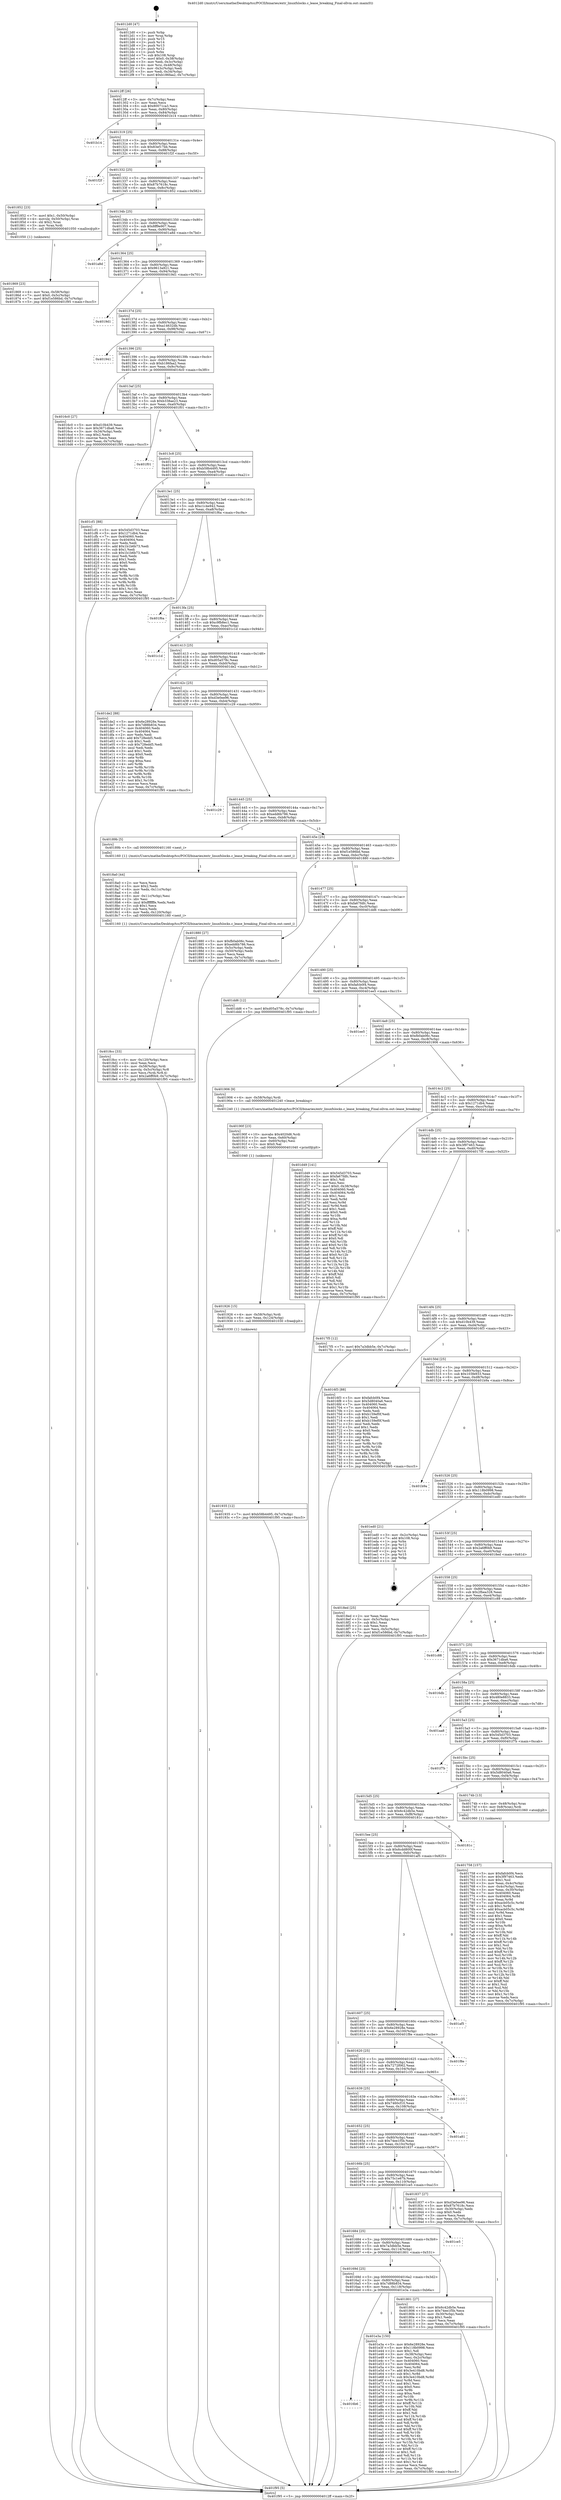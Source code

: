 digraph "0x4012d0" {
  label = "0x4012d0 (/mnt/c/Users/mathe/Desktop/tcc/POCII/binaries/extr_linuxfslocks.c_lease_breaking_Final-ollvm.out::main(0))"
  labelloc = "t"
  node[shape=record]

  Entry [label="",width=0.3,height=0.3,shape=circle,fillcolor=black,style=filled]
  "0x4012ff" [label="{
     0x4012ff [26]\l
     | [instrs]\l
     &nbsp;&nbsp;0x4012ff \<+3\>: mov -0x7c(%rbp),%eax\l
     &nbsp;&nbsp;0x401302 \<+2\>: mov %eax,%ecx\l
     &nbsp;&nbsp;0x401304 \<+6\>: sub $0x80071ca3,%ecx\l
     &nbsp;&nbsp;0x40130a \<+3\>: mov %eax,-0x80(%rbp)\l
     &nbsp;&nbsp;0x40130d \<+6\>: mov %ecx,-0x84(%rbp)\l
     &nbsp;&nbsp;0x401313 \<+6\>: je 0000000000401b14 \<main+0x844\>\l
  }"]
  "0x401b14" [label="{
     0x401b14\l
  }", style=dashed]
  "0x401319" [label="{
     0x401319 [25]\l
     | [instrs]\l
     &nbsp;&nbsp;0x401319 \<+5\>: jmp 000000000040131e \<main+0x4e\>\l
     &nbsp;&nbsp;0x40131e \<+3\>: mov -0x80(%rbp),%eax\l
     &nbsp;&nbsp;0x401321 \<+5\>: sub $0x83ef17bb,%eax\l
     &nbsp;&nbsp;0x401326 \<+6\>: mov %eax,-0x88(%rbp)\l
     &nbsp;&nbsp;0x40132c \<+6\>: je 0000000000401f2f \<main+0xc5f\>\l
  }"]
  Exit [label="",width=0.3,height=0.3,shape=circle,fillcolor=black,style=filled,peripheries=2]
  "0x401f2f" [label="{
     0x401f2f\l
  }", style=dashed]
  "0x401332" [label="{
     0x401332 [25]\l
     | [instrs]\l
     &nbsp;&nbsp;0x401332 \<+5\>: jmp 0000000000401337 \<main+0x67\>\l
     &nbsp;&nbsp;0x401337 \<+3\>: mov -0x80(%rbp),%eax\l
     &nbsp;&nbsp;0x40133a \<+5\>: sub $0x87b7618c,%eax\l
     &nbsp;&nbsp;0x40133f \<+6\>: mov %eax,-0x8c(%rbp)\l
     &nbsp;&nbsp;0x401345 \<+6\>: je 0000000000401852 \<main+0x582\>\l
  }"]
  "0x4016b6" [label="{
     0x4016b6\l
  }", style=dashed]
  "0x401852" [label="{
     0x401852 [23]\l
     | [instrs]\l
     &nbsp;&nbsp;0x401852 \<+7\>: movl $0x1,-0x50(%rbp)\l
     &nbsp;&nbsp;0x401859 \<+4\>: movslq -0x50(%rbp),%rax\l
     &nbsp;&nbsp;0x40185d \<+4\>: shl $0x2,%rax\l
     &nbsp;&nbsp;0x401861 \<+3\>: mov %rax,%rdi\l
     &nbsp;&nbsp;0x401864 \<+5\>: call 0000000000401050 \<malloc@plt\>\l
     | [calls]\l
     &nbsp;&nbsp;0x401050 \{1\} (unknown)\l
  }"]
  "0x40134b" [label="{
     0x40134b [25]\l
     | [instrs]\l
     &nbsp;&nbsp;0x40134b \<+5\>: jmp 0000000000401350 \<main+0x80\>\l
     &nbsp;&nbsp;0x401350 \<+3\>: mov -0x80(%rbp),%eax\l
     &nbsp;&nbsp;0x401353 \<+5\>: sub $0x8ff9e907,%eax\l
     &nbsp;&nbsp;0x401358 \<+6\>: mov %eax,-0x90(%rbp)\l
     &nbsp;&nbsp;0x40135e \<+6\>: je 0000000000401a8d \<main+0x7bd\>\l
  }"]
  "0x401e3a" [label="{
     0x401e3a [150]\l
     | [instrs]\l
     &nbsp;&nbsp;0x401e3a \<+5\>: mov $0x6e28928e,%eax\l
     &nbsp;&nbsp;0x401e3f \<+5\>: mov $0x118b0998,%ecx\l
     &nbsp;&nbsp;0x401e44 \<+2\>: mov $0x1,%dl\l
     &nbsp;&nbsp;0x401e46 \<+3\>: mov -0x38(%rbp),%esi\l
     &nbsp;&nbsp;0x401e49 \<+3\>: mov %esi,-0x2c(%rbp)\l
     &nbsp;&nbsp;0x401e4c \<+7\>: mov 0x404060,%esi\l
     &nbsp;&nbsp;0x401e53 \<+7\>: mov 0x404064,%edi\l
     &nbsp;&nbsp;0x401e5a \<+3\>: mov %esi,%r8d\l
     &nbsp;&nbsp;0x401e5d \<+7\>: add $0x3e410bd8,%r8d\l
     &nbsp;&nbsp;0x401e64 \<+4\>: sub $0x1,%r8d\l
     &nbsp;&nbsp;0x401e68 \<+7\>: sub $0x3e410bd8,%r8d\l
     &nbsp;&nbsp;0x401e6f \<+4\>: imul %r8d,%esi\l
     &nbsp;&nbsp;0x401e73 \<+3\>: and $0x1,%esi\l
     &nbsp;&nbsp;0x401e76 \<+3\>: cmp $0x0,%esi\l
     &nbsp;&nbsp;0x401e79 \<+4\>: sete %r9b\l
     &nbsp;&nbsp;0x401e7d \<+3\>: cmp $0xa,%edi\l
     &nbsp;&nbsp;0x401e80 \<+4\>: setl %r10b\l
     &nbsp;&nbsp;0x401e84 \<+3\>: mov %r9b,%r11b\l
     &nbsp;&nbsp;0x401e87 \<+4\>: xor $0xff,%r11b\l
     &nbsp;&nbsp;0x401e8b \<+3\>: mov %r10b,%bl\l
     &nbsp;&nbsp;0x401e8e \<+3\>: xor $0xff,%bl\l
     &nbsp;&nbsp;0x401e91 \<+3\>: xor $0x1,%dl\l
     &nbsp;&nbsp;0x401e94 \<+3\>: mov %r11b,%r14b\l
     &nbsp;&nbsp;0x401e97 \<+4\>: and $0xff,%r14b\l
     &nbsp;&nbsp;0x401e9b \<+3\>: and %dl,%r9b\l
     &nbsp;&nbsp;0x401e9e \<+3\>: mov %bl,%r15b\l
     &nbsp;&nbsp;0x401ea1 \<+4\>: and $0xff,%r15b\l
     &nbsp;&nbsp;0x401ea5 \<+3\>: and %dl,%r10b\l
     &nbsp;&nbsp;0x401ea8 \<+3\>: or %r9b,%r14b\l
     &nbsp;&nbsp;0x401eab \<+3\>: or %r10b,%r15b\l
     &nbsp;&nbsp;0x401eae \<+3\>: xor %r15b,%r14b\l
     &nbsp;&nbsp;0x401eb1 \<+3\>: or %bl,%r11b\l
     &nbsp;&nbsp;0x401eb4 \<+4\>: xor $0xff,%r11b\l
     &nbsp;&nbsp;0x401eb8 \<+3\>: or $0x1,%dl\l
     &nbsp;&nbsp;0x401ebb \<+3\>: and %dl,%r11b\l
     &nbsp;&nbsp;0x401ebe \<+3\>: or %r11b,%r14b\l
     &nbsp;&nbsp;0x401ec1 \<+4\>: test $0x1,%r14b\l
     &nbsp;&nbsp;0x401ec5 \<+3\>: cmovne %ecx,%eax\l
     &nbsp;&nbsp;0x401ec8 \<+3\>: mov %eax,-0x7c(%rbp)\l
     &nbsp;&nbsp;0x401ecb \<+5\>: jmp 0000000000401f95 \<main+0xcc5\>\l
  }"]
  "0x401a8d" [label="{
     0x401a8d\l
  }", style=dashed]
  "0x401364" [label="{
     0x401364 [25]\l
     | [instrs]\l
     &nbsp;&nbsp;0x401364 \<+5\>: jmp 0000000000401369 \<main+0x99\>\l
     &nbsp;&nbsp;0x401369 \<+3\>: mov -0x80(%rbp),%eax\l
     &nbsp;&nbsp;0x40136c \<+5\>: sub $0x9613a921,%eax\l
     &nbsp;&nbsp;0x401371 \<+6\>: mov %eax,-0x94(%rbp)\l
     &nbsp;&nbsp;0x401377 \<+6\>: je 00000000004019d1 \<main+0x701\>\l
  }"]
  "0x401935" [label="{
     0x401935 [12]\l
     | [instrs]\l
     &nbsp;&nbsp;0x401935 \<+7\>: movl $0xb58b4495,-0x7c(%rbp)\l
     &nbsp;&nbsp;0x40193c \<+5\>: jmp 0000000000401f95 \<main+0xcc5\>\l
  }"]
  "0x4019d1" [label="{
     0x4019d1\l
  }", style=dashed]
  "0x40137d" [label="{
     0x40137d [25]\l
     | [instrs]\l
     &nbsp;&nbsp;0x40137d \<+5\>: jmp 0000000000401382 \<main+0xb2\>\l
     &nbsp;&nbsp;0x401382 \<+3\>: mov -0x80(%rbp),%eax\l
     &nbsp;&nbsp;0x401385 \<+5\>: sub $0xa14632db,%eax\l
     &nbsp;&nbsp;0x40138a \<+6\>: mov %eax,-0x98(%rbp)\l
     &nbsp;&nbsp;0x401390 \<+6\>: je 0000000000401941 \<main+0x671\>\l
  }"]
  "0x401926" [label="{
     0x401926 [15]\l
     | [instrs]\l
     &nbsp;&nbsp;0x401926 \<+4\>: mov -0x58(%rbp),%rdi\l
     &nbsp;&nbsp;0x40192a \<+6\>: mov %eax,-0x124(%rbp)\l
     &nbsp;&nbsp;0x401930 \<+5\>: call 0000000000401030 \<free@plt\>\l
     | [calls]\l
     &nbsp;&nbsp;0x401030 \{1\} (unknown)\l
  }"]
  "0x401941" [label="{
     0x401941\l
  }", style=dashed]
  "0x401396" [label="{
     0x401396 [25]\l
     | [instrs]\l
     &nbsp;&nbsp;0x401396 \<+5\>: jmp 000000000040139b \<main+0xcb\>\l
     &nbsp;&nbsp;0x40139b \<+3\>: mov -0x80(%rbp),%eax\l
     &nbsp;&nbsp;0x40139e \<+5\>: sub $0xb186faa2,%eax\l
     &nbsp;&nbsp;0x4013a3 \<+6\>: mov %eax,-0x9c(%rbp)\l
     &nbsp;&nbsp;0x4013a9 \<+6\>: je 00000000004016c0 \<main+0x3f0\>\l
  }"]
  "0x40190f" [label="{
     0x40190f [23]\l
     | [instrs]\l
     &nbsp;&nbsp;0x40190f \<+10\>: movabs $0x4020d6,%rdi\l
     &nbsp;&nbsp;0x401919 \<+3\>: mov %eax,-0x60(%rbp)\l
     &nbsp;&nbsp;0x40191c \<+3\>: mov -0x60(%rbp),%esi\l
     &nbsp;&nbsp;0x40191f \<+2\>: mov $0x0,%al\l
     &nbsp;&nbsp;0x401921 \<+5\>: call 0000000000401040 \<printf@plt\>\l
     | [calls]\l
     &nbsp;&nbsp;0x401040 \{1\} (unknown)\l
  }"]
  "0x4016c0" [label="{
     0x4016c0 [27]\l
     | [instrs]\l
     &nbsp;&nbsp;0x4016c0 \<+5\>: mov $0xd10b439,%eax\l
     &nbsp;&nbsp;0x4016c5 \<+5\>: mov $0x3671dba6,%ecx\l
     &nbsp;&nbsp;0x4016ca \<+3\>: mov -0x34(%rbp),%edx\l
     &nbsp;&nbsp;0x4016cd \<+3\>: cmp $0x2,%edx\l
     &nbsp;&nbsp;0x4016d0 \<+3\>: cmovne %ecx,%eax\l
     &nbsp;&nbsp;0x4016d3 \<+3\>: mov %eax,-0x7c(%rbp)\l
     &nbsp;&nbsp;0x4016d6 \<+5\>: jmp 0000000000401f95 \<main+0xcc5\>\l
  }"]
  "0x4013af" [label="{
     0x4013af [25]\l
     | [instrs]\l
     &nbsp;&nbsp;0x4013af \<+5\>: jmp 00000000004013b4 \<main+0xe4\>\l
     &nbsp;&nbsp;0x4013b4 \<+3\>: mov -0x80(%rbp),%eax\l
     &nbsp;&nbsp;0x4013b7 \<+5\>: sub $0xb338ae23,%eax\l
     &nbsp;&nbsp;0x4013bc \<+6\>: mov %eax,-0xa0(%rbp)\l
     &nbsp;&nbsp;0x4013c2 \<+6\>: je 0000000000401f01 \<main+0xc31\>\l
  }"]
  "0x401f95" [label="{
     0x401f95 [5]\l
     | [instrs]\l
     &nbsp;&nbsp;0x401f95 \<+5\>: jmp 00000000004012ff \<main+0x2f\>\l
  }"]
  "0x4012d0" [label="{
     0x4012d0 [47]\l
     | [instrs]\l
     &nbsp;&nbsp;0x4012d0 \<+1\>: push %rbp\l
     &nbsp;&nbsp;0x4012d1 \<+3\>: mov %rsp,%rbp\l
     &nbsp;&nbsp;0x4012d4 \<+2\>: push %r15\l
     &nbsp;&nbsp;0x4012d6 \<+2\>: push %r14\l
     &nbsp;&nbsp;0x4012d8 \<+2\>: push %r13\l
     &nbsp;&nbsp;0x4012da \<+2\>: push %r12\l
     &nbsp;&nbsp;0x4012dc \<+1\>: push %rbx\l
     &nbsp;&nbsp;0x4012dd \<+7\>: sub $0x108,%rsp\l
     &nbsp;&nbsp;0x4012e4 \<+7\>: movl $0x0,-0x38(%rbp)\l
     &nbsp;&nbsp;0x4012eb \<+3\>: mov %edi,-0x3c(%rbp)\l
     &nbsp;&nbsp;0x4012ee \<+4\>: mov %rsi,-0x48(%rbp)\l
     &nbsp;&nbsp;0x4012f2 \<+3\>: mov -0x3c(%rbp),%edi\l
     &nbsp;&nbsp;0x4012f5 \<+3\>: mov %edi,-0x34(%rbp)\l
     &nbsp;&nbsp;0x4012f8 \<+7\>: movl $0xb186faa2,-0x7c(%rbp)\l
  }"]
  "0x4018cc" [label="{
     0x4018cc [33]\l
     | [instrs]\l
     &nbsp;&nbsp;0x4018cc \<+6\>: mov -0x120(%rbp),%ecx\l
     &nbsp;&nbsp;0x4018d2 \<+3\>: imul %eax,%ecx\l
     &nbsp;&nbsp;0x4018d5 \<+4\>: mov -0x58(%rbp),%rdi\l
     &nbsp;&nbsp;0x4018d9 \<+4\>: movslq -0x5c(%rbp),%r8\l
     &nbsp;&nbsp;0x4018dd \<+4\>: mov %ecx,(%rdi,%r8,4)\l
     &nbsp;&nbsp;0x4018e1 \<+7\>: movl $0x2a6ff0b9,-0x7c(%rbp)\l
     &nbsp;&nbsp;0x4018e8 \<+5\>: jmp 0000000000401f95 \<main+0xcc5\>\l
  }"]
  "0x401f01" [label="{
     0x401f01\l
  }", style=dashed]
  "0x4013c8" [label="{
     0x4013c8 [25]\l
     | [instrs]\l
     &nbsp;&nbsp;0x4013c8 \<+5\>: jmp 00000000004013cd \<main+0xfd\>\l
     &nbsp;&nbsp;0x4013cd \<+3\>: mov -0x80(%rbp),%eax\l
     &nbsp;&nbsp;0x4013d0 \<+5\>: sub $0xb58b4495,%eax\l
     &nbsp;&nbsp;0x4013d5 \<+6\>: mov %eax,-0xa4(%rbp)\l
     &nbsp;&nbsp;0x4013db \<+6\>: je 0000000000401cf1 \<main+0xa21\>\l
  }"]
  "0x4018a0" [label="{
     0x4018a0 [44]\l
     | [instrs]\l
     &nbsp;&nbsp;0x4018a0 \<+2\>: xor %ecx,%ecx\l
     &nbsp;&nbsp;0x4018a2 \<+5\>: mov $0x2,%edx\l
     &nbsp;&nbsp;0x4018a7 \<+6\>: mov %edx,-0x11c(%rbp)\l
     &nbsp;&nbsp;0x4018ad \<+1\>: cltd\l
     &nbsp;&nbsp;0x4018ae \<+6\>: mov -0x11c(%rbp),%esi\l
     &nbsp;&nbsp;0x4018b4 \<+2\>: idiv %esi\l
     &nbsp;&nbsp;0x4018b6 \<+6\>: imul $0xfffffffe,%edx,%edx\l
     &nbsp;&nbsp;0x4018bc \<+3\>: sub $0x1,%ecx\l
     &nbsp;&nbsp;0x4018bf \<+2\>: sub %ecx,%edx\l
     &nbsp;&nbsp;0x4018c1 \<+6\>: mov %edx,-0x120(%rbp)\l
     &nbsp;&nbsp;0x4018c7 \<+5\>: call 0000000000401160 \<next_i\>\l
     | [calls]\l
     &nbsp;&nbsp;0x401160 \{1\} (/mnt/c/Users/mathe/Desktop/tcc/POCII/binaries/extr_linuxfslocks.c_lease_breaking_Final-ollvm.out::next_i)\l
  }"]
  "0x401cf1" [label="{
     0x401cf1 [88]\l
     | [instrs]\l
     &nbsp;&nbsp;0x401cf1 \<+5\>: mov $0x545d3703,%eax\l
     &nbsp;&nbsp;0x401cf6 \<+5\>: mov $0x1271db4,%ecx\l
     &nbsp;&nbsp;0x401cfb \<+7\>: mov 0x404060,%edx\l
     &nbsp;&nbsp;0x401d02 \<+7\>: mov 0x404064,%esi\l
     &nbsp;&nbsp;0x401d09 \<+2\>: mov %edx,%edi\l
     &nbsp;&nbsp;0x401d0b \<+6\>: add $0x1b1b6b73,%edi\l
     &nbsp;&nbsp;0x401d11 \<+3\>: sub $0x1,%edi\l
     &nbsp;&nbsp;0x401d14 \<+6\>: sub $0x1b1b6b73,%edi\l
     &nbsp;&nbsp;0x401d1a \<+3\>: imul %edi,%edx\l
     &nbsp;&nbsp;0x401d1d \<+3\>: and $0x1,%edx\l
     &nbsp;&nbsp;0x401d20 \<+3\>: cmp $0x0,%edx\l
     &nbsp;&nbsp;0x401d23 \<+4\>: sete %r8b\l
     &nbsp;&nbsp;0x401d27 \<+3\>: cmp $0xa,%esi\l
     &nbsp;&nbsp;0x401d2a \<+4\>: setl %r9b\l
     &nbsp;&nbsp;0x401d2e \<+3\>: mov %r8b,%r10b\l
     &nbsp;&nbsp;0x401d31 \<+3\>: and %r9b,%r10b\l
     &nbsp;&nbsp;0x401d34 \<+3\>: xor %r9b,%r8b\l
     &nbsp;&nbsp;0x401d37 \<+3\>: or %r8b,%r10b\l
     &nbsp;&nbsp;0x401d3a \<+4\>: test $0x1,%r10b\l
     &nbsp;&nbsp;0x401d3e \<+3\>: cmovne %ecx,%eax\l
     &nbsp;&nbsp;0x401d41 \<+3\>: mov %eax,-0x7c(%rbp)\l
     &nbsp;&nbsp;0x401d44 \<+5\>: jmp 0000000000401f95 \<main+0xcc5\>\l
  }"]
  "0x4013e1" [label="{
     0x4013e1 [25]\l
     | [instrs]\l
     &nbsp;&nbsp;0x4013e1 \<+5\>: jmp 00000000004013e6 \<main+0x116\>\l
     &nbsp;&nbsp;0x4013e6 \<+3\>: mov -0x80(%rbp),%eax\l
     &nbsp;&nbsp;0x4013e9 \<+5\>: sub $0xc1c4e942,%eax\l
     &nbsp;&nbsp;0x4013ee \<+6\>: mov %eax,-0xa8(%rbp)\l
     &nbsp;&nbsp;0x4013f4 \<+6\>: je 0000000000401f6a \<main+0xc9a\>\l
  }"]
  "0x401869" [label="{
     0x401869 [23]\l
     | [instrs]\l
     &nbsp;&nbsp;0x401869 \<+4\>: mov %rax,-0x58(%rbp)\l
     &nbsp;&nbsp;0x40186d \<+7\>: movl $0x0,-0x5c(%rbp)\l
     &nbsp;&nbsp;0x401874 \<+7\>: movl $0xf1e586bd,-0x7c(%rbp)\l
     &nbsp;&nbsp;0x40187b \<+5\>: jmp 0000000000401f95 \<main+0xcc5\>\l
  }"]
  "0x401f6a" [label="{
     0x401f6a\l
  }", style=dashed]
  "0x4013fa" [label="{
     0x4013fa [25]\l
     | [instrs]\l
     &nbsp;&nbsp;0x4013fa \<+5\>: jmp 00000000004013ff \<main+0x12f\>\l
     &nbsp;&nbsp;0x4013ff \<+3\>: mov -0x80(%rbp),%eax\l
     &nbsp;&nbsp;0x401402 \<+5\>: sub $0xc9fb8ec1,%eax\l
     &nbsp;&nbsp;0x401407 \<+6\>: mov %eax,-0xac(%rbp)\l
     &nbsp;&nbsp;0x40140d \<+6\>: je 0000000000401c1d \<main+0x94d\>\l
  }"]
  "0x40169d" [label="{
     0x40169d [25]\l
     | [instrs]\l
     &nbsp;&nbsp;0x40169d \<+5\>: jmp 00000000004016a2 \<main+0x3d2\>\l
     &nbsp;&nbsp;0x4016a2 \<+3\>: mov -0x80(%rbp),%eax\l
     &nbsp;&nbsp;0x4016a5 \<+5\>: sub $0x7d88b834,%eax\l
     &nbsp;&nbsp;0x4016aa \<+6\>: mov %eax,-0x118(%rbp)\l
     &nbsp;&nbsp;0x4016b0 \<+6\>: je 0000000000401e3a \<main+0xb6a\>\l
  }"]
  "0x401c1d" [label="{
     0x401c1d\l
  }", style=dashed]
  "0x401413" [label="{
     0x401413 [25]\l
     | [instrs]\l
     &nbsp;&nbsp;0x401413 \<+5\>: jmp 0000000000401418 \<main+0x148\>\l
     &nbsp;&nbsp;0x401418 \<+3\>: mov -0x80(%rbp),%eax\l
     &nbsp;&nbsp;0x40141b \<+5\>: sub $0xd05a578c,%eax\l
     &nbsp;&nbsp;0x401420 \<+6\>: mov %eax,-0xb0(%rbp)\l
     &nbsp;&nbsp;0x401426 \<+6\>: je 0000000000401de2 \<main+0xb12\>\l
  }"]
  "0x401801" [label="{
     0x401801 [27]\l
     | [instrs]\l
     &nbsp;&nbsp;0x401801 \<+5\>: mov $0x6c42db5e,%eax\l
     &nbsp;&nbsp;0x401806 \<+5\>: mov $0x74ee1f5b,%ecx\l
     &nbsp;&nbsp;0x40180b \<+3\>: mov -0x30(%rbp),%edx\l
     &nbsp;&nbsp;0x40180e \<+3\>: cmp $0x1,%edx\l
     &nbsp;&nbsp;0x401811 \<+3\>: cmovl %ecx,%eax\l
     &nbsp;&nbsp;0x401814 \<+3\>: mov %eax,-0x7c(%rbp)\l
     &nbsp;&nbsp;0x401817 \<+5\>: jmp 0000000000401f95 \<main+0xcc5\>\l
  }"]
  "0x401de2" [label="{
     0x401de2 [88]\l
     | [instrs]\l
     &nbsp;&nbsp;0x401de2 \<+5\>: mov $0x6e28928e,%eax\l
     &nbsp;&nbsp;0x401de7 \<+5\>: mov $0x7d88b834,%ecx\l
     &nbsp;&nbsp;0x401dec \<+7\>: mov 0x404060,%edx\l
     &nbsp;&nbsp;0x401df3 \<+7\>: mov 0x404064,%esi\l
     &nbsp;&nbsp;0x401dfa \<+2\>: mov %edx,%edi\l
     &nbsp;&nbsp;0x401dfc \<+6\>: add $0x728edd5,%edi\l
     &nbsp;&nbsp;0x401e02 \<+3\>: sub $0x1,%edi\l
     &nbsp;&nbsp;0x401e05 \<+6\>: sub $0x728edd5,%edi\l
     &nbsp;&nbsp;0x401e0b \<+3\>: imul %edi,%edx\l
     &nbsp;&nbsp;0x401e0e \<+3\>: and $0x1,%edx\l
     &nbsp;&nbsp;0x401e11 \<+3\>: cmp $0x0,%edx\l
     &nbsp;&nbsp;0x401e14 \<+4\>: sete %r8b\l
     &nbsp;&nbsp;0x401e18 \<+3\>: cmp $0xa,%esi\l
     &nbsp;&nbsp;0x401e1b \<+4\>: setl %r9b\l
     &nbsp;&nbsp;0x401e1f \<+3\>: mov %r8b,%r10b\l
     &nbsp;&nbsp;0x401e22 \<+3\>: and %r9b,%r10b\l
     &nbsp;&nbsp;0x401e25 \<+3\>: xor %r9b,%r8b\l
     &nbsp;&nbsp;0x401e28 \<+3\>: or %r8b,%r10b\l
     &nbsp;&nbsp;0x401e2b \<+4\>: test $0x1,%r10b\l
     &nbsp;&nbsp;0x401e2f \<+3\>: cmovne %ecx,%eax\l
     &nbsp;&nbsp;0x401e32 \<+3\>: mov %eax,-0x7c(%rbp)\l
     &nbsp;&nbsp;0x401e35 \<+5\>: jmp 0000000000401f95 \<main+0xcc5\>\l
  }"]
  "0x40142c" [label="{
     0x40142c [25]\l
     | [instrs]\l
     &nbsp;&nbsp;0x40142c \<+5\>: jmp 0000000000401431 \<main+0x161\>\l
     &nbsp;&nbsp;0x401431 \<+3\>: mov -0x80(%rbp),%eax\l
     &nbsp;&nbsp;0x401434 \<+5\>: sub $0xd3e0ee96,%eax\l
     &nbsp;&nbsp;0x401439 \<+6\>: mov %eax,-0xb4(%rbp)\l
     &nbsp;&nbsp;0x40143f \<+6\>: je 0000000000401c29 \<main+0x959\>\l
  }"]
  "0x401684" [label="{
     0x401684 [25]\l
     | [instrs]\l
     &nbsp;&nbsp;0x401684 \<+5\>: jmp 0000000000401689 \<main+0x3b9\>\l
     &nbsp;&nbsp;0x401689 \<+3\>: mov -0x80(%rbp),%eax\l
     &nbsp;&nbsp;0x40168c \<+5\>: sub $0x7a3dbb5e,%eax\l
     &nbsp;&nbsp;0x401691 \<+6\>: mov %eax,-0x114(%rbp)\l
     &nbsp;&nbsp;0x401697 \<+6\>: je 0000000000401801 \<main+0x531\>\l
  }"]
  "0x401c29" [label="{
     0x401c29\l
  }", style=dashed]
  "0x401445" [label="{
     0x401445 [25]\l
     | [instrs]\l
     &nbsp;&nbsp;0x401445 \<+5\>: jmp 000000000040144a \<main+0x17a\>\l
     &nbsp;&nbsp;0x40144a \<+3\>: mov -0x80(%rbp),%eax\l
     &nbsp;&nbsp;0x40144d \<+5\>: sub $0xedd6b786,%eax\l
     &nbsp;&nbsp;0x401452 \<+6\>: mov %eax,-0xb8(%rbp)\l
     &nbsp;&nbsp;0x401458 \<+6\>: je 000000000040189b \<main+0x5cb\>\l
  }"]
  "0x401ce5" [label="{
     0x401ce5\l
  }", style=dashed]
  "0x40189b" [label="{
     0x40189b [5]\l
     | [instrs]\l
     &nbsp;&nbsp;0x40189b \<+5\>: call 0000000000401160 \<next_i\>\l
     | [calls]\l
     &nbsp;&nbsp;0x401160 \{1\} (/mnt/c/Users/mathe/Desktop/tcc/POCII/binaries/extr_linuxfslocks.c_lease_breaking_Final-ollvm.out::next_i)\l
  }"]
  "0x40145e" [label="{
     0x40145e [25]\l
     | [instrs]\l
     &nbsp;&nbsp;0x40145e \<+5\>: jmp 0000000000401463 \<main+0x193\>\l
     &nbsp;&nbsp;0x401463 \<+3\>: mov -0x80(%rbp),%eax\l
     &nbsp;&nbsp;0x401466 \<+5\>: sub $0xf1e586bd,%eax\l
     &nbsp;&nbsp;0x40146b \<+6\>: mov %eax,-0xbc(%rbp)\l
     &nbsp;&nbsp;0x401471 \<+6\>: je 0000000000401880 \<main+0x5b0\>\l
  }"]
  "0x40166b" [label="{
     0x40166b [25]\l
     | [instrs]\l
     &nbsp;&nbsp;0x40166b \<+5\>: jmp 0000000000401670 \<main+0x3a0\>\l
     &nbsp;&nbsp;0x401670 \<+3\>: mov -0x80(%rbp),%eax\l
     &nbsp;&nbsp;0x401673 \<+5\>: sub $0x75c1e67b,%eax\l
     &nbsp;&nbsp;0x401678 \<+6\>: mov %eax,-0x110(%rbp)\l
     &nbsp;&nbsp;0x40167e \<+6\>: je 0000000000401ce5 \<main+0xa15\>\l
  }"]
  "0x401880" [label="{
     0x401880 [27]\l
     | [instrs]\l
     &nbsp;&nbsp;0x401880 \<+5\>: mov $0xfb0ab06c,%eax\l
     &nbsp;&nbsp;0x401885 \<+5\>: mov $0xedd6b786,%ecx\l
     &nbsp;&nbsp;0x40188a \<+3\>: mov -0x5c(%rbp),%edx\l
     &nbsp;&nbsp;0x40188d \<+3\>: cmp -0x50(%rbp),%edx\l
     &nbsp;&nbsp;0x401890 \<+3\>: cmovl %ecx,%eax\l
     &nbsp;&nbsp;0x401893 \<+3\>: mov %eax,-0x7c(%rbp)\l
     &nbsp;&nbsp;0x401896 \<+5\>: jmp 0000000000401f95 \<main+0xcc5\>\l
  }"]
  "0x401477" [label="{
     0x401477 [25]\l
     | [instrs]\l
     &nbsp;&nbsp;0x401477 \<+5\>: jmp 000000000040147c \<main+0x1ac\>\l
     &nbsp;&nbsp;0x40147c \<+3\>: mov -0x80(%rbp),%eax\l
     &nbsp;&nbsp;0x40147f \<+5\>: sub $0xfa67fdfc,%eax\l
     &nbsp;&nbsp;0x401484 \<+6\>: mov %eax,-0xc0(%rbp)\l
     &nbsp;&nbsp;0x40148a \<+6\>: je 0000000000401dd6 \<main+0xb06\>\l
  }"]
  "0x401837" [label="{
     0x401837 [27]\l
     | [instrs]\l
     &nbsp;&nbsp;0x401837 \<+5\>: mov $0xd3e0ee96,%eax\l
     &nbsp;&nbsp;0x40183c \<+5\>: mov $0x87b7618c,%ecx\l
     &nbsp;&nbsp;0x401841 \<+3\>: mov -0x30(%rbp),%edx\l
     &nbsp;&nbsp;0x401844 \<+3\>: cmp $0x0,%edx\l
     &nbsp;&nbsp;0x401847 \<+3\>: cmove %ecx,%eax\l
     &nbsp;&nbsp;0x40184a \<+3\>: mov %eax,-0x7c(%rbp)\l
     &nbsp;&nbsp;0x40184d \<+5\>: jmp 0000000000401f95 \<main+0xcc5\>\l
  }"]
  "0x401dd6" [label="{
     0x401dd6 [12]\l
     | [instrs]\l
     &nbsp;&nbsp;0x401dd6 \<+7\>: movl $0xd05a578c,-0x7c(%rbp)\l
     &nbsp;&nbsp;0x401ddd \<+5\>: jmp 0000000000401f95 \<main+0xcc5\>\l
  }"]
  "0x401490" [label="{
     0x401490 [25]\l
     | [instrs]\l
     &nbsp;&nbsp;0x401490 \<+5\>: jmp 0000000000401495 \<main+0x1c5\>\l
     &nbsp;&nbsp;0x401495 \<+3\>: mov -0x80(%rbp),%eax\l
     &nbsp;&nbsp;0x401498 \<+5\>: sub $0xfafcb0f4,%eax\l
     &nbsp;&nbsp;0x40149d \<+6\>: mov %eax,-0xc4(%rbp)\l
     &nbsp;&nbsp;0x4014a3 \<+6\>: je 0000000000401ee5 \<main+0xc15\>\l
  }"]
  "0x401652" [label="{
     0x401652 [25]\l
     | [instrs]\l
     &nbsp;&nbsp;0x401652 \<+5\>: jmp 0000000000401657 \<main+0x387\>\l
     &nbsp;&nbsp;0x401657 \<+3\>: mov -0x80(%rbp),%eax\l
     &nbsp;&nbsp;0x40165a \<+5\>: sub $0x74ee1f5b,%eax\l
     &nbsp;&nbsp;0x40165f \<+6\>: mov %eax,-0x10c(%rbp)\l
     &nbsp;&nbsp;0x401665 \<+6\>: je 0000000000401837 \<main+0x567\>\l
  }"]
  "0x401ee5" [label="{
     0x401ee5\l
  }", style=dashed]
  "0x4014a9" [label="{
     0x4014a9 [25]\l
     | [instrs]\l
     &nbsp;&nbsp;0x4014a9 \<+5\>: jmp 00000000004014ae \<main+0x1de\>\l
     &nbsp;&nbsp;0x4014ae \<+3\>: mov -0x80(%rbp),%eax\l
     &nbsp;&nbsp;0x4014b1 \<+5\>: sub $0xfb0ab06c,%eax\l
     &nbsp;&nbsp;0x4014b6 \<+6\>: mov %eax,-0xc8(%rbp)\l
     &nbsp;&nbsp;0x4014bc \<+6\>: je 0000000000401906 \<main+0x636\>\l
  }"]
  "0x401a81" [label="{
     0x401a81\l
  }", style=dashed]
  "0x401906" [label="{
     0x401906 [9]\l
     | [instrs]\l
     &nbsp;&nbsp;0x401906 \<+4\>: mov -0x58(%rbp),%rdi\l
     &nbsp;&nbsp;0x40190a \<+5\>: call 0000000000401240 \<lease_breaking\>\l
     | [calls]\l
     &nbsp;&nbsp;0x401240 \{1\} (/mnt/c/Users/mathe/Desktop/tcc/POCII/binaries/extr_linuxfslocks.c_lease_breaking_Final-ollvm.out::lease_breaking)\l
  }"]
  "0x4014c2" [label="{
     0x4014c2 [25]\l
     | [instrs]\l
     &nbsp;&nbsp;0x4014c2 \<+5\>: jmp 00000000004014c7 \<main+0x1f7\>\l
     &nbsp;&nbsp;0x4014c7 \<+3\>: mov -0x80(%rbp),%eax\l
     &nbsp;&nbsp;0x4014ca \<+5\>: sub $0x1271db4,%eax\l
     &nbsp;&nbsp;0x4014cf \<+6\>: mov %eax,-0xcc(%rbp)\l
     &nbsp;&nbsp;0x4014d5 \<+6\>: je 0000000000401d49 \<main+0xa79\>\l
  }"]
  "0x401639" [label="{
     0x401639 [25]\l
     | [instrs]\l
     &nbsp;&nbsp;0x401639 \<+5\>: jmp 000000000040163e \<main+0x36e\>\l
     &nbsp;&nbsp;0x40163e \<+3\>: mov -0x80(%rbp),%eax\l
     &nbsp;&nbsp;0x401641 \<+5\>: sub $0x7460cf10,%eax\l
     &nbsp;&nbsp;0x401646 \<+6\>: mov %eax,-0x108(%rbp)\l
     &nbsp;&nbsp;0x40164c \<+6\>: je 0000000000401a81 \<main+0x7b1\>\l
  }"]
  "0x401d49" [label="{
     0x401d49 [141]\l
     | [instrs]\l
     &nbsp;&nbsp;0x401d49 \<+5\>: mov $0x545d3703,%eax\l
     &nbsp;&nbsp;0x401d4e \<+5\>: mov $0xfa67fdfc,%ecx\l
     &nbsp;&nbsp;0x401d53 \<+2\>: mov $0x1,%dl\l
     &nbsp;&nbsp;0x401d55 \<+2\>: xor %esi,%esi\l
     &nbsp;&nbsp;0x401d57 \<+7\>: movl $0x0,-0x38(%rbp)\l
     &nbsp;&nbsp;0x401d5e \<+7\>: mov 0x404060,%edi\l
     &nbsp;&nbsp;0x401d65 \<+8\>: mov 0x404064,%r8d\l
     &nbsp;&nbsp;0x401d6d \<+3\>: sub $0x1,%esi\l
     &nbsp;&nbsp;0x401d70 \<+3\>: mov %edi,%r9d\l
     &nbsp;&nbsp;0x401d73 \<+3\>: add %esi,%r9d\l
     &nbsp;&nbsp;0x401d76 \<+4\>: imul %r9d,%edi\l
     &nbsp;&nbsp;0x401d7a \<+3\>: and $0x1,%edi\l
     &nbsp;&nbsp;0x401d7d \<+3\>: cmp $0x0,%edi\l
     &nbsp;&nbsp;0x401d80 \<+4\>: sete %r10b\l
     &nbsp;&nbsp;0x401d84 \<+4\>: cmp $0xa,%r8d\l
     &nbsp;&nbsp;0x401d88 \<+4\>: setl %r11b\l
     &nbsp;&nbsp;0x401d8c \<+3\>: mov %r10b,%bl\l
     &nbsp;&nbsp;0x401d8f \<+3\>: xor $0xff,%bl\l
     &nbsp;&nbsp;0x401d92 \<+3\>: mov %r11b,%r14b\l
     &nbsp;&nbsp;0x401d95 \<+4\>: xor $0xff,%r14b\l
     &nbsp;&nbsp;0x401d99 \<+3\>: xor $0x0,%dl\l
     &nbsp;&nbsp;0x401d9c \<+3\>: mov %bl,%r15b\l
     &nbsp;&nbsp;0x401d9f \<+4\>: and $0x0,%r15b\l
     &nbsp;&nbsp;0x401da3 \<+3\>: and %dl,%r10b\l
     &nbsp;&nbsp;0x401da6 \<+3\>: mov %r14b,%r12b\l
     &nbsp;&nbsp;0x401da9 \<+4\>: and $0x0,%r12b\l
     &nbsp;&nbsp;0x401dad \<+3\>: and %dl,%r11b\l
     &nbsp;&nbsp;0x401db0 \<+3\>: or %r10b,%r15b\l
     &nbsp;&nbsp;0x401db3 \<+3\>: or %r11b,%r12b\l
     &nbsp;&nbsp;0x401db6 \<+3\>: xor %r12b,%r15b\l
     &nbsp;&nbsp;0x401db9 \<+3\>: or %r14b,%bl\l
     &nbsp;&nbsp;0x401dbc \<+3\>: xor $0xff,%bl\l
     &nbsp;&nbsp;0x401dbf \<+3\>: or $0x0,%dl\l
     &nbsp;&nbsp;0x401dc2 \<+2\>: and %dl,%bl\l
     &nbsp;&nbsp;0x401dc4 \<+3\>: or %bl,%r15b\l
     &nbsp;&nbsp;0x401dc7 \<+4\>: test $0x1,%r15b\l
     &nbsp;&nbsp;0x401dcb \<+3\>: cmovne %ecx,%eax\l
     &nbsp;&nbsp;0x401dce \<+3\>: mov %eax,-0x7c(%rbp)\l
     &nbsp;&nbsp;0x401dd1 \<+5\>: jmp 0000000000401f95 \<main+0xcc5\>\l
  }"]
  "0x4014db" [label="{
     0x4014db [25]\l
     | [instrs]\l
     &nbsp;&nbsp;0x4014db \<+5\>: jmp 00000000004014e0 \<main+0x210\>\l
     &nbsp;&nbsp;0x4014e0 \<+3\>: mov -0x80(%rbp),%eax\l
     &nbsp;&nbsp;0x4014e3 \<+5\>: sub $0x3f97463,%eax\l
     &nbsp;&nbsp;0x4014e8 \<+6\>: mov %eax,-0xd0(%rbp)\l
     &nbsp;&nbsp;0x4014ee \<+6\>: je 00000000004017f5 \<main+0x525\>\l
  }"]
  "0x401c35" [label="{
     0x401c35\l
  }", style=dashed]
  "0x4017f5" [label="{
     0x4017f5 [12]\l
     | [instrs]\l
     &nbsp;&nbsp;0x4017f5 \<+7\>: movl $0x7a3dbb5e,-0x7c(%rbp)\l
     &nbsp;&nbsp;0x4017fc \<+5\>: jmp 0000000000401f95 \<main+0xcc5\>\l
  }"]
  "0x4014f4" [label="{
     0x4014f4 [25]\l
     | [instrs]\l
     &nbsp;&nbsp;0x4014f4 \<+5\>: jmp 00000000004014f9 \<main+0x229\>\l
     &nbsp;&nbsp;0x4014f9 \<+3\>: mov -0x80(%rbp),%eax\l
     &nbsp;&nbsp;0x4014fc \<+5\>: sub $0xd10b439,%eax\l
     &nbsp;&nbsp;0x401501 \<+6\>: mov %eax,-0xd4(%rbp)\l
     &nbsp;&nbsp;0x401507 \<+6\>: je 00000000004016f3 \<main+0x423\>\l
  }"]
  "0x401620" [label="{
     0x401620 [25]\l
     | [instrs]\l
     &nbsp;&nbsp;0x401620 \<+5\>: jmp 0000000000401625 \<main+0x355\>\l
     &nbsp;&nbsp;0x401625 \<+3\>: mov -0x80(%rbp),%eax\l
     &nbsp;&nbsp;0x401628 \<+5\>: sub $0x7272f062,%eax\l
     &nbsp;&nbsp;0x40162d \<+6\>: mov %eax,-0x104(%rbp)\l
     &nbsp;&nbsp;0x401633 \<+6\>: je 0000000000401c35 \<main+0x965\>\l
  }"]
  "0x4016f3" [label="{
     0x4016f3 [88]\l
     | [instrs]\l
     &nbsp;&nbsp;0x4016f3 \<+5\>: mov $0xfafcb0f4,%eax\l
     &nbsp;&nbsp;0x4016f8 \<+5\>: mov $0x5d8040a6,%ecx\l
     &nbsp;&nbsp;0x4016fd \<+7\>: mov 0x404060,%edx\l
     &nbsp;&nbsp;0x401704 \<+7\>: mov 0x404064,%esi\l
     &nbsp;&nbsp;0x40170b \<+2\>: mov %edx,%edi\l
     &nbsp;&nbsp;0x40170d \<+6\>: sub $0xb159ef0f,%edi\l
     &nbsp;&nbsp;0x401713 \<+3\>: sub $0x1,%edi\l
     &nbsp;&nbsp;0x401716 \<+6\>: add $0xb159ef0f,%edi\l
     &nbsp;&nbsp;0x40171c \<+3\>: imul %edi,%edx\l
     &nbsp;&nbsp;0x40171f \<+3\>: and $0x1,%edx\l
     &nbsp;&nbsp;0x401722 \<+3\>: cmp $0x0,%edx\l
     &nbsp;&nbsp;0x401725 \<+4\>: sete %r8b\l
     &nbsp;&nbsp;0x401729 \<+3\>: cmp $0xa,%esi\l
     &nbsp;&nbsp;0x40172c \<+4\>: setl %r9b\l
     &nbsp;&nbsp;0x401730 \<+3\>: mov %r8b,%r10b\l
     &nbsp;&nbsp;0x401733 \<+3\>: and %r9b,%r10b\l
     &nbsp;&nbsp;0x401736 \<+3\>: xor %r9b,%r8b\l
     &nbsp;&nbsp;0x401739 \<+3\>: or %r8b,%r10b\l
     &nbsp;&nbsp;0x40173c \<+4\>: test $0x1,%r10b\l
     &nbsp;&nbsp;0x401740 \<+3\>: cmovne %ecx,%eax\l
     &nbsp;&nbsp;0x401743 \<+3\>: mov %eax,-0x7c(%rbp)\l
     &nbsp;&nbsp;0x401746 \<+5\>: jmp 0000000000401f95 \<main+0xcc5\>\l
  }"]
  "0x40150d" [label="{
     0x40150d [25]\l
     | [instrs]\l
     &nbsp;&nbsp;0x40150d \<+5\>: jmp 0000000000401512 \<main+0x242\>\l
     &nbsp;&nbsp;0x401512 \<+3\>: mov -0x80(%rbp),%eax\l
     &nbsp;&nbsp;0x401515 \<+5\>: sub $0x103fe933,%eax\l
     &nbsp;&nbsp;0x40151a \<+6\>: mov %eax,-0xd8(%rbp)\l
     &nbsp;&nbsp;0x401520 \<+6\>: je 0000000000401b9a \<main+0x8ca\>\l
  }"]
  "0x401f8e" [label="{
     0x401f8e\l
  }", style=dashed]
  "0x401b9a" [label="{
     0x401b9a\l
  }", style=dashed]
  "0x401526" [label="{
     0x401526 [25]\l
     | [instrs]\l
     &nbsp;&nbsp;0x401526 \<+5\>: jmp 000000000040152b \<main+0x25b\>\l
     &nbsp;&nbsp;0x40152b \<+3\>: mov -0x80(%rbp),%eax\l
     &nbsp;&nbsp;0x40152e \<+5\>: sub $0x118b0998,%eax\l
     &nbsp;&nbsp;0x401533 \<+6\>: mov %eax,-0xdc(%rbp)\l
     &nbsp;&nbsp;0x401539 \<+6\>: je 0000000000401ed0 \<main+0xc00\>\l
  }"]
  "0x401607" [label="{
     0x401607 [25]\l
     | [instrs]\l
     &nbsp;&nbsp;0x401607 \<+5\>: jmp 000000000040160c \<main+0x33c\>\l
     &nbsp;&nbsp;0x40160c \<+3\>: mov -0x80(%rbp),%eax\l
     &nbsp;&nbsp;0x40160f \<+5\>: sub $0x6e28928e,%eax\l
     &nbsp;&nbsp;0x401614 \<+6\>: mov %eax,-0x100(%rbp)\l
     &nbsp;&nbsp;0x40161a \<+6\>: je 0000000000401f8e \<main+0xcbe\>\l
  }"]
  "0x401ed0" [label="{
     0x401ed0 [21]\l
     | [instrs]\l
     &nbsp;&nbsp;0x401ed0 \<+3\>: mov -0x2c(%rbp),%eax\l
     &nbsp;&nbsp;0x401ed3 \<+7\>: add $0x108,%rsp\l
     &nbsp;&nbsp;0x401eda \<+1\>: pop %rbx\l
     &nbsp;&nbsp;0x401edb \<+2\>: pop %r12\l
     &nbsp;&nbsp;0x401edd \<+2\>: pop %r13\l
     &nbsp;&nbsp;0x401edf \<+2\>: pop %r14\l
     &nbsp;&nbsp;0x401ee1 \<+2\>: pop %r15\l
     &nbsp;&nbsp;0x401ee3 \<+1\>: pop %rbp\l
     &nbsp;&nbsp;0x401ee4 \<+1\>: ret\l
  }"]
  "0x40153f" [label="{
     0x40153f [25]\l
     | [instrs]\l
     &nbsp;&nbsp;0x40153f \<+5\>: jmp 0000000000401544 \<main+0x274\>\l
     &nbsp;&nbsp;0x401544 \<+3\>: mov -0x80(%rbp),%eax\l
     &nbsp;&nbsp;0x401547 \<+5\>: sub $0x2a6ff0b9,%eax\l
     &nbsp;&nbsp;0x40154c \<+6\>: mov %eax,-0xe0(%rbp)\l
     &nbsp;&nbsp;0x401552 \<+6\>: je 00000000004018ed \<main+0x61d\>\l
  }"]
  "0x401af5" [label="{
     0x401af5\l
  }", style=dashed]
  "0x4018ed" [label="{
     0x4018ed [25]\l
     | [instrs]\l
     &nbsp;&nbsp;0x4018ed \<+2\>: xor %eax,%eax\l
     &nbsp;&nbsp;0x4018ef \<+3\>: mov -0x5c(%rbp),%ecx\l
     &nbsp;&nbsp;0x4018f2 \<+3\>: sub $0x1,%eax\l
     &nbsp;&nbsp;0x4018f5 \<+2\>: sub %eax,%ecx\l
     &nbsp;&nbsp;0x4018f7 \<+3\>: mov %ecx,-0x5c(%rbp)\l
     &nbsp;&nbsp;0x4018fa \<+7\>: movl $0xf1e586bd,-0x7c(%rbp)\l
     &nbsp;&nbsp;0x401901 \<+5\>: jmp 0000000000401f95 \<main+0xcc5\>\l
  }"]
  "0x401558" [label="{
     0x401558 [25]\l
     | [instrs]\l
     &nbsp;&nbsp;0x401558 \<+5\>: jmp 000000000040155d \<main+0x28d\>\l
     &nbsp;&nbsp;0x40155d \<+3\>: mov -0x80(%rbp),%eax\l
     &nbsp;&nbsp;0x401560 \<+5\>: sub $0x2fbea328,%eax\l
     &nbsp;&nbsp;0x401565 \<+6\>: mov %eax,-0xe4(%rbp)\l
     &nbsp;&nbsp;0x40156b \<+6\>: je 0000000000401c88 \<main+0x9b8\>\l
  }"]
  "0x4015ee" [label="{
     0x4015ee [25]\l
     | [instrs]\l
     &nbsp;&nbsp;0x4015ee \<+5\>: jmp 00000000004015f3 \<main+0x323\>\l
     &nbsp;&nbsp;0x4015f3 \<+3\>: mov -0x80(%rbp),%eax\l
     &nbsp;&nbsp;0x4015f6 \<+5\>: sub $0x6cdd800f,%eax\l
     &nbsp;&nbsp;0x4015fb \<+6\>: mov %eax,-0xfc(%rbp)\l
     &nbsp;&nbsp;0x401601 \<+6\>: je 0000000000401af5 \<main+0x825\>\l
  }"]
  "0x401c88" [label="{
     0x401c88\l
  }", style=dashed]
  "0x401571" [label="{
     0x401571 [25]\l
     | [instrs]\l
     &nbsp;&nbsp;0x401571 \<+5\>: jmp 0000000000401576 \<main+0x2a6\>\l
     &nbsp;&nbsp;0x401576 \<+3\>: mov -0x80(%rbp),%eax\l
     &nbsp;&nbsp;0x401579 \<+5\>: sub $0x3671dba6,%eax\l
     &nbsp;&nbsp;0x40157e \<+6\>: mov %eax,-0xe8(%rbp)\l
     &nbsp;&nbsp;0x401584 \<+6\>: je 00000000004016db \<main+0x40b\>\l
  }"]
  "0x40181c" [label="{
     0x40181c\l
  }", style=dashed]
  "0x4016db" [label="{
     0x4016db\l
  }", style=dashed]
  "0x40158a" [label="{
     0x40158a [25]\l
     | [instrs]\l
     &nbsp;&nbsp;0x40158a \<+5\>: jmp 000000000040158f \<main+0x2bf\>\l
     &nbsp;&nbsp;0x40158f \<+3\>: mov -0x80(%rbp),%eax\l
     &nbsp;&nbsp;0x401592 \<+5\>: sub $0x480e8833,%eax\l
     &nbsp;&nbsp;0x401597 \<+6\>: mov %eax,-0xec(%rbp)\l
     &nbsp;&nbsp;0x40159d \<+6\>: je 0000000000401aa8 \<main+0x7d8\>\l
  }"]
  "0x401758" [label="{
     0x401758 [157]\l
     | [instrs]\l
     &nbsp;&nbsp;0x401758 \<+5\>: mov $0xfafcb0f4,%ecx\l
     &nbsp;&nbsp;0x40175d \<+5\>: mov $0x3f97463,%edx\l
     &nbsp;&nbsp;0x401762 \<+3\>: mov $0x1,%sil\l
     &nbsp;&nbsp;0x401765 \<+3\>: mov %eax,-0x4c(%rbp)\l
     &nbsp;&nbsp;0x401768 \<+3\>: mov -0x4c(%rbp),%eax\l
     &nbsp;&nbsp;0x40176b \<+3\>: mov %eax,-0x30(%rbp)\l
     &nbsp;&nbsp;0x40176e \<+7\>: mov 0x404060,%eax\l
     &nbsp;&nbsp;0x401775 \<+8\>: mov 0x404064,%r8d\l
     &nbsp;&nbsp;0x40177d \<+3\>: mov %eax,%r9d\l
     &nbsp;&nbsp;0x401780 \<+7\>: sub $0xacb05c5c,%r9d\l
     &nbsp;&nbsp;0x401787 \<+4\>: sub $0x1,%r9d\l
     &nbsp;&nbsp;0x40178b \<+7\>: add $0xacb05c5c,%r9d\l
     &nbsp;&nbsp;0x401792 \<+4\>: imul %r9d,%eax\l
     &nbsp;&nbsp;0x401796 \<+3\>: and $0x1,%eax\l
     &nbsp;&nbsp;0x401799 \<+3\>: cmp $0x0,%eax\l
     &nbsp;&nbsp;0x40179c \<+4\>: sete %r10b\l
     &nbsp;&nbsp;0x4017a0 \<+4\>: cmp $0xa,%r8d\l
     &nbsp;&nbsp;0x4017a4 \<+4\>: setl %r11b\l
     &nbsp;&nbsp;0x4017a8 \<+3\>: mov %r10b,%bl\l
     &nbsp;&nbsp;0x4017ab \<+3\>: xor $0xff,%bl\l
     &nbsp;&nbsp;0x4017ae \<+3\>: mov %r11b,%r14b\l
     &nbsp;&nbsp;0x4017b1 \<+4\>: xor $0xff,%r14b\l
     &nbsp;&nbsp;0x4017b5 \<+4\>: xor $0x1,%sil\l
     &nbsp;&nbsp;0x4017b9 \<+3\>: mov %bl,%r15b\l
     &nbsp;&nbsp;0x4017bc \<+4\>: and $0xff,%r15b\l
     &nbsp;&nbsp;0x4017c0 \<+3\>: and %sil,%r10b\l
     &nbsp;&nbsp;0x4017c3 \<+3\>: mov %r14b,%r12b\l
     &nbsp;&nbsp;0x4017c6 \<+4\>: and $0xff,%r12b\l
     &nbsp;&nbsp;0x4017ca \<+3\>: and %sil,%r11b\l
     &nbsp;&nbsp;0x4017cd \<+3\>: or %r10b,%r15b\l
     &nbsp;&nbsp;0x4017d0 \<+3\>: or %r11b,%r12b\l
     &nbsp;&nbsp;0x4017d3 \<+3\>: xor %r12b,%r15b\l
     &nbsp;&nbsp;0x4017d6 \<+3\>: or %r14b,%bl\l
     &nbsp;&nbsp;0x4017d9 \<+3\>: xor $0xff,%bl\l
     &nbsp;&nbsp;0x4017dc \<+4\>: or $0x1,%sil\l
     &nbsp;&nbsp;0x4017e0 \<+3\>: and %sil,%bl\l
     &nbsp;&nbsp;0x4017e3 \<+3\>: or %bl,%r15b\l
     &nbsp;&nbsp;0x4017e6 \<+4\>: test $0x1,%r15b\l
     &nbsp;&nbsp;0x4017ea \<+3\>: cmovne %edx,%ecx\l
     &nbsp;&nbsp;0x4017ed \<+3\>: mov %ecx,-0x7c(%rbp)\l
     &nbsp;&nbsp;0x4017f0 \<+5\>: jmp 0000000000401f95 \<main+0xcc5\>\l
  }"]
  "0x401aa8" [label="{
     0x401aa8\l
  }", style=dashed]
  "0x4015a3" [label="{
     0x4015a3 [25]\l
     | [instrs]\l
     &nbsp;&nbsp;0x4015a3 \<+5\>: jmp 00000000004015a8 \<main+0x2d8\>\l
     &nbsp;&nbsp;0x4015a8 \<+3\>: mov -0x80(%rbp),%eax\l
     &nbsp;&nbsp;0x4015ab \<+5\>: sub $0x545d3703,%eax\l
     &nbsp;&nbsp;0x4015b0 \<+6\>: mov %eax,-0xf0(%rbp)\l
     &nbsp;&nbsp;0x4015b6 \<+6\>: je 0000000000401f7b \<main+0xcab\>\l
  }"]
  "0x4015d5" [label="{
     0x4015d5 [25]\l
     | [instrs]\l
     &nbsp;&nbsp;0x4015d5 \<+5\>: jmp 00000000004015da \<main+0x30a\>\l
     &nbsp;&nbsp;0x4015da \<+3\>: mov -0x80(%rbp),%eax\l
     &nbsp;&nbsp;0x4015dd \<+5\>: sub $0x6c42db5e,%eax\l
     &nbsp;&nbsp;0x4015e2 \<+6\>: mov %eax,-0xf8(%rbp)\l
     &nbsp;&nbsp;0x4015e8 \<+6\>: je 000000000040181c \<main+0x54c\>\l
  }"]
  "0x401f7b" [label="{
     0x401f7b\l
  }", style=dashed]
  "0x4015bc" [label="{
     0x4015bc [25]\l
     | [instrs]\l
     &nbsp;&nbsp;0x4015bc \<+5\>: jmp 00000000004015c1 \<main+0x2f1\>\l
     &nbsp;&nbsp;0x4015c1 \<+3\>: mov -0x80(%rbp),%eax\l
     &nbsp;&nbsp;0x4015c4 \<+5\>: sub $0x5d8040a6,%eax\l
     &nbsp;&nbsp;0x4015c9 \<+6\>: mov %eax,-0xf4(%rbp)\l
     &nbsp;&nbsp;0x4015cf \<+6\>: je 000000000040174b \<main+0x47b\>\l
  }"]
  "0x40174b" [label="{
     0x40174b [13]\l
     | [instrs]\l
     &nbsp;&nbsp;0x40174b \<+4\>: mov -0x48(%rbp),%rax\l
     &nbsp;&nbsp;0x40174f \<+4\>: mov 0x8(%rax),%rdi\l
     &nbsp;&nbsp;0x401753 \<+5\>: call 0000000000401060 \<atoi@plt\>\l
     | [calls]\l
     &nbsp;&nbsp;0x401060 \{1\} (unknown)\l
  }"]
  Entry -> "0x4012d0" [label=" 1"]
  "0x4012ff" -> "0x401b14" [label=" 0"]
  "0x4012ff" -> "0x401319" [label=" 18"]
  "0x401ed0" -> Exit [label=" 1"]
  "0x401319" -> "0x401f2f" [label=" 0"]
  "0x401319" -> "0x401332" [label=" 18"]
  "0x401e3a" -> "0x401f95" [label=" 1"]
  "0x401332" -> "0x401852" [label=" 1"]
  "0x401332" -> "0x40134b" [label=" 17"]
  "0x40169d" -> "0x4016b6" [label=" 0"]
  "0x40134b" -> "0x401a8d" [label=" 0"]
  "0x40134b" -> "0x401364" [label=" 17"]
  "0x40169d" -> "0x401e3a" [label=" 1"]
  "0x401364" -> "0x4019d1" [label=" 0"]
  "0x401364" -> "0x40137d" [label=" 17"]
  "0x401de2" -> "0x401f95" [label=" 1"]
  "0x40137d" -> "0x401941" [label=" 0"]
  "0x40137d" -> "0x401396" [label=" 17"]
  "0x401dd6" -> "0x401f95" [label=" 1"]
  "0x401396" -> "0x4016c0" [label=" 1"]
  "0x401396" -> "0x4013af" [label=" 16"]
  "0x4016c0" -> "0x401f95" [label=" 1"]
  "0x4012d0" -> "0x4012ff" [label=" 1"]
  "0x401f95" -> "0x4012ff" [label=" 17"]
  "0x401d49" -> "0x401f95" [label=" 1"]
  "0x4013af" -> "0x401f01" [label=" 0"]
  "0x4013af" -> "0x4013c8" [label=" 16"]
  "0x401cf1" -> "0x401f95" [label=" 1"]
  "0x4013c8" -> "0x401cf1" [label=" 1"]
  "0x4013c8" -> "0x4013e1" [label=" 15"]
  "0x401935" -> "0x401f95" [label=" 1"]
  "0x4013e1" -> "0x401f6a" [label=" 0"]
  "0x4013e1" -> "0x4013fa" [label=" 15"]
  "0x401926" -> "0x401935" [label=" 1"]
  "0x4013fa" -> "0x401c1d" [label=" 0"]
  "0x4013fa" -> "0x401413" [label=" 15"]
  "0x40190f" -> "0x401926" [label=" 1"]
  "0x401413" -> "0x401de2" [label=" 1"]
  "0x401413" -> "0x40142c" [label=" 14"]
  "0x401906" -> "0x40190f" [label=" 1"]
  "0x40142c" -> "0x401c29" [label=" 0"]
  "0x40142c" -> "0x401445" [label=" 14"]
  "0x4018cc" -> "0x401f95" [label=" 1"]
  "0x401445" -> "0x40189b" [label=" 1"]
  "0x401445" -> "0x40145e" [label=" 13"]
  "0x4018a0" -> "0x4018cc" [label=" 1"]
  "0x40145e" -> "0x401880" [label=" 2"]
  "0x40145e" -> "0x401477" [label=" 11"]
  "0x401880" -> "0x401f95" [label=" 2"]
  "0x401477" -> "0x401dd6" [label=" 1"]
  "0x401477" -> "0x401490" [label=" 10"]
  "0x401869" -> "0x401f95" [label=" 1"]
  "0x401490" -> "0x401ee5" [label=" 0"]
  "0x401490" -> "0x4014a9" [label=" 10"]
  "0x401837" -> "0x401f95" [label=" 1"]
  "0x4014a9" -> "0x401906" [label=" 1"]
  "0x4014a9" -> "0x4014c2" [label=" 9"]
  "0x401801" -> "0x401f95" [label=" 1"]
  "0x4014c2" -> "0x401d49" [label=" 1"]
  "0x4014c2" -> "0x4014db" [label=" 8"]
  "0x401684" -> "0x401801" [label=" 1"]
  "0x4014db" -> "0x4017f5" [label=" 1"]
  "0x4014db" -> "0x4014f4" [label=" 7"]
  "0x4018ed" -> "0x401f95" [label=" 1"]
  "0x4014f4" -> "0x4016f3" [label=" 1"]
  "0x4014f4" -> "0x40150d" [label=" 6"]
  "0x4016f3" -> "0x401f95" [label=" 1"]
  "0x40166b" -> "0x401ce5" [label=" 0"]
  "0x40150d" -> "0x401b9a" [label=" 0"]
  "0x40150d" -> "0x401526" [label=" 6"]
  "0x40189b" -> "0x4018a0" [label=" 1"]
  "0x401526" -> "0x401ed0" [label=" 1"]
  "0x401526" -> "0x40153f" [label=" 5"]
  "0x401652" -> "0x401837" [label=" 1"]
  "0x40153f" -> "0x4018ed" [label=" 1"]
  "0x40153f" -> "0x401558" [label=" 4"]
  "0x401852" -> "0x401869" [label=" 1"]
  "0x401558" -> "0x401c88" [label=" 0"]
  "0x401558" -> "0x401571" [label=" 4"]
  "0x401639" -> "0x401a81" [label=" 0"]
  "0x401571" -> "0x4016db" [label=" 0"]
  "0x401571" -> "0x40158a" [label=" 4"]
  "0x401684" -> "0x40169d" [label=" 1"]
  "0x40158a" -> "0x401aa8" [label=" 0"]
  "0x40158a" -> "0x4015a3" [label=" 4"]
  "0x401620" -> "0x401c35" [label=" 0"]
  "0x4015a3" -> "0x401f7b" [label=" 0"]
  "0x4015a3" -> "0x4015bc" [label=" 4"]
  "0x40166b" -> "0x401684" [label=" 2"]
  "0x4015bc" -> "0x40174b" [label=" 1"]
  "0x4015bc" -> "0x4015d5" [label=" 3"]
  "0x40174b" -> "0x401758" [label=" 1"]
  "0x401758" -> "0x401f95" [label=" 1"]
  "0x4017f5" -> "0x401f95" [label=" 1"]
  "0x401620" -> "0x401639" [label=" 3"]
  "0x4015d5" -> "0x40181c" [label=" 0"]
  "0x4015d5" -> "0x4015ee" [label=" 3"]
  "0x401639" -> "0x401652" [label=" 3"]
  "0x4015ee" -> "0x401af5" [label=" 0"]
  "0x4015ee" -> "0x401607" [label=" 3"]
  "0x401652" -> "0x40166b" [label=" 2"]
  "0x401607" -> "0x401f8e" [label=" 0"]
  "0x401607" -> "0x401620" [label=" 3"]
}
